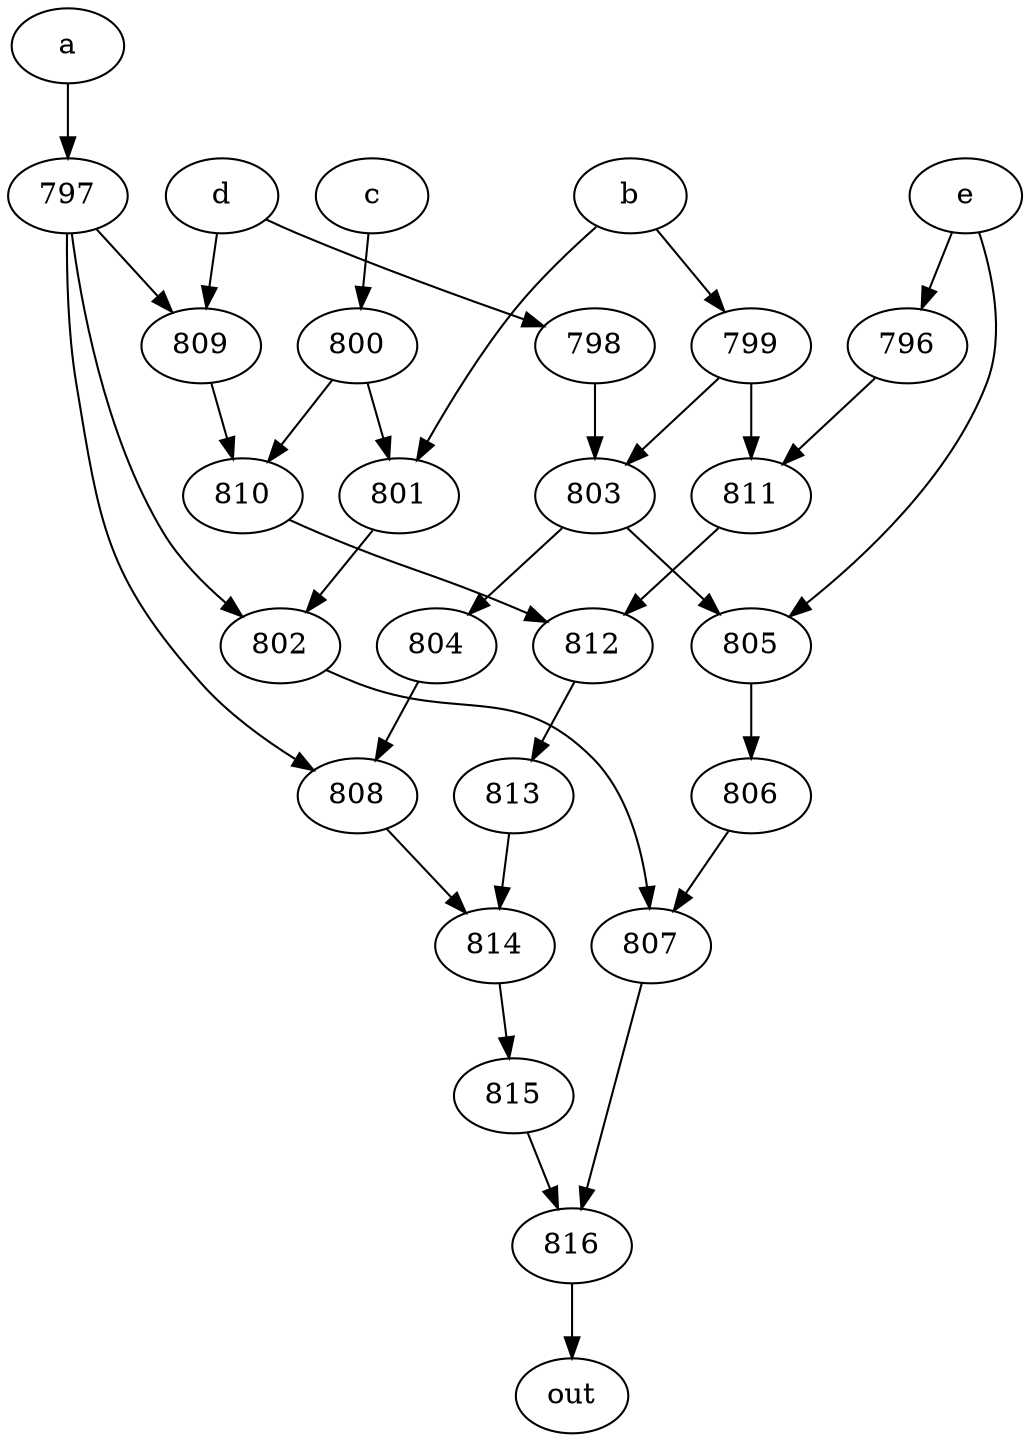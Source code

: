 strict digraph "" {
	816 -> out;
	a -> 797;
	797 -> 802;
	797 -> 808;
	797 -> 809;
	802 -> 807;
	808 -> 814;
	809 -> 810;
	b -> 799;
	b -> 801;
	799 -> 803;
	799 -> 811;
	801 -> 802;
	803 -> 805;
	803 -> 804;
	811 -> 812;
	c -> 800;
	800 -> 801;
	800 -> 810;
	810 -> 812;
	d -> 809;
	d -> 798;
	798 -> 803;
	e -> 796;
	e -> 805;
	796 -> 811;
	805 -> 806;
	806 -> 807;
	812 -> 813;
	807 -> 816;
	814 -> 815;
	804 -> 808;
	815 -> 816;
	813 -> 814;
}
